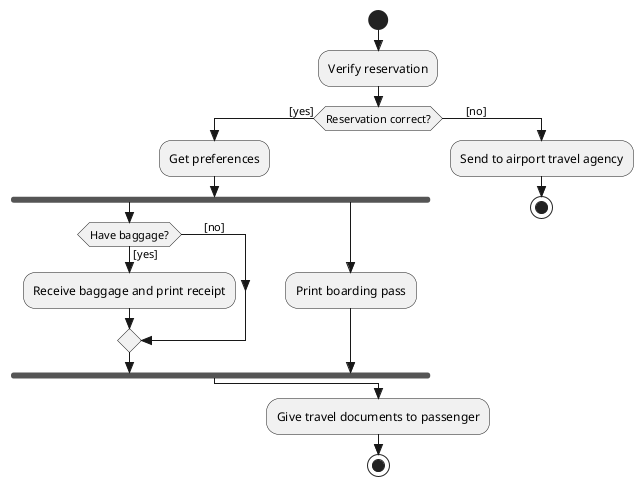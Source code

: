 @startuml forkjoin-example

skinparam guillemet false
skinparam classAttributeIconSize 0
skinparam linetype ortho
skinparam style strictuml

skinparam activity {
  hide empty description
}

start
:Verify reservation;
if (Reservation correct?) then ([yes])
  :Get preferences;
  fork
  if (Have baggage?) then ([yes])
   :Receive baggage and print receipt;
   else (\t[no])
   endif 
   fork again
    :Print boarding pass;
   end fork
   else (\t[no])
   :Send to airport travel agency;
   stop
   endif
   :Give travel documents to passenger;
   stop
@enduml